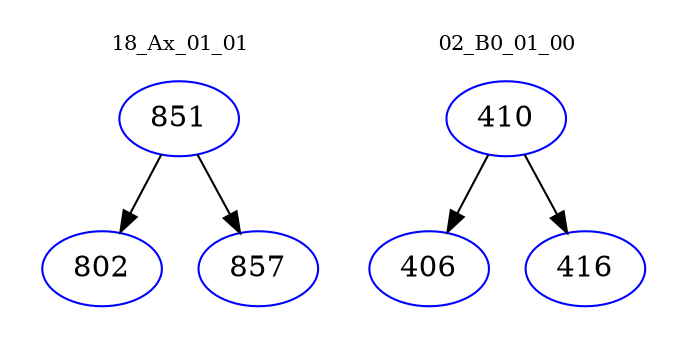 digraph{
subgraph cluster_0 {
color = white
label = "18_Ax_01_01";
fontsize=10;
T0_851 [label="851", color="blue"]
T0_851 -> T0_802 [color="black"]
T0_802 [label="802", color="blue"]
T0_851 -> T0_857 [color="black"]
T0_857 [label="857", color="blue"]
}
subgraph cluster_1 {
color = white
label = "02_B0_01_00";
fontsize=10;
T1_410 [label="410", color="blue"]
T1_410 -> T1_406 [color="black"]
T1_406 [label="406", color="blue"]
T1_410 -> T1_416 [color="black"]
T1_416 [label="416", color="blue"]
}
}
